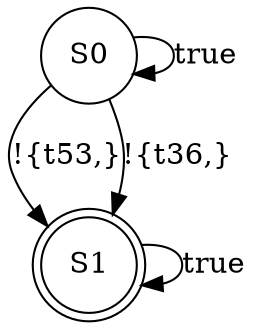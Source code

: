 digraph BA {
	S0 [shape=circle]
	S1 [shape=doublecircle]

	S0->S1 [label="!{t53,}"]
	S0->S1 [label="!{t36,}"]
	S0->S0 [label="true"]
	S1->S1 [label="true"]
}
